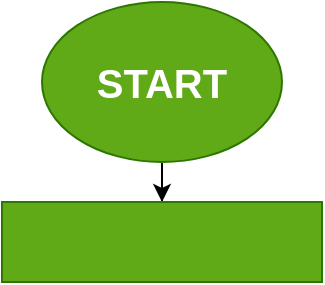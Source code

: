 <mxfile version="13.9.1" type="github">
  <diagram id="ER9wf808RdPvLSdFSBaF" name="Page-1">
    <mxGraphModel dx="1426" dy="794" grid="1" gridSize="10" guides="1" tooltips="1" connect="1" arrows="1" fold="1" page="1" pageScale="1" pageWidth="850" pageHeight="1100" math="0" shadow="0">
      <root>
        <mxCell id="0" />
        <mxCell id="1" parent="0" />
        <mxCell id="vABOw-B9GkzC_UGe84I--7" value="" style="edgeStyle=orthogonalEdgeStyle;rounded=0;orthogonalLoop=1;jettySize=auto;html=1;fontColor=#FFFFFF;" parent="1" source="uPLkfuEaHp4f_z9Ae3kn-5" target="vABOw-B9GkzC_UGe84I--6" edge="1">
          <mxGeometry relative="1" as="geometry" />
        </mxCell>
        <mxCell id="uPLkfuEaHp4f_z9Ae3kn-5" value="" style="ellipse;whiteSpace=wrap;html=1;rounded=0;strokeColor=#2D7600;fillColor=#60a917;fontColor=#ffffff;" parent="1" vertex="1">
          <mxGeometry x="60" y="20" width="120" height="80" as="geometry" />
        </mxCell>
        <mxCell id="vABOw-B9GkzC_UGe84I--2" value="&lt;span style=&quot;font-size: 20px&quot;&gt;START&lt;/span&gt;" style="text;html=1;strokeColor=none;fillColor=none;align=center;verticalAlign=middle;whiteSpace=wrap;rounded=0;fontStyle=1;fontColor=#FFFFFF;" parent="1" vertex="1">
          <mxGeometry x="100" y="50" width="40" height="20" as="geometry" />
        </mxCell>
        <mxCell id="vABOw-B9GkzC_UGe84I--6" value="" style="whiteSpace=wrap;html=1;rounded=0;fontColor=#ffffff;strokeColor=#2D7600;fillColor=#60a917;" parent="1" vertex="1">
          <mxGeometry x="40" y="120" width="160" height="40" as="geometry" />
        </mxCell>
      </root>
    </mxGraphModel>
  </diagram>
</mxfile>
